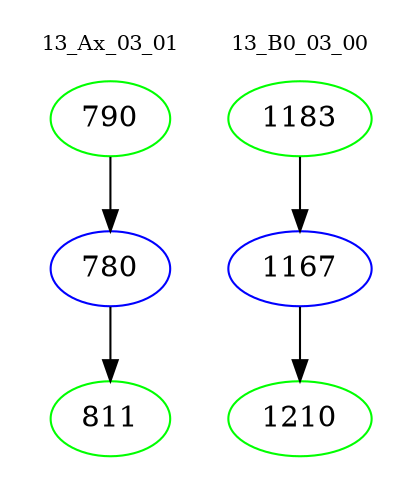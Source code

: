 digraph{
subgraph cluster_0 {
color = white
label = "13_Ax_03_01";
fontsize=10;
T0_790 [label="790", color="green"]
T0_790 -> T0_780 [color="black"]
T0_780 [label="780", color="blue"]
T0_780 -> T0_811 [color="black"]
T0_811 [label="811", color="green"]
}
subgraph cluster_1 {
color = white
label = "13_B0_03_00";
fontsize=10;
T1_1183 [label="1183", color="green"]
T1_1183 -> T1_1167 [color="black"]
T1_1167 [label="1167", color="blue"]
T1_1167 -> T1_1210 [color="black"]
T1_1210 [label="1210", color="green"]
}
}
